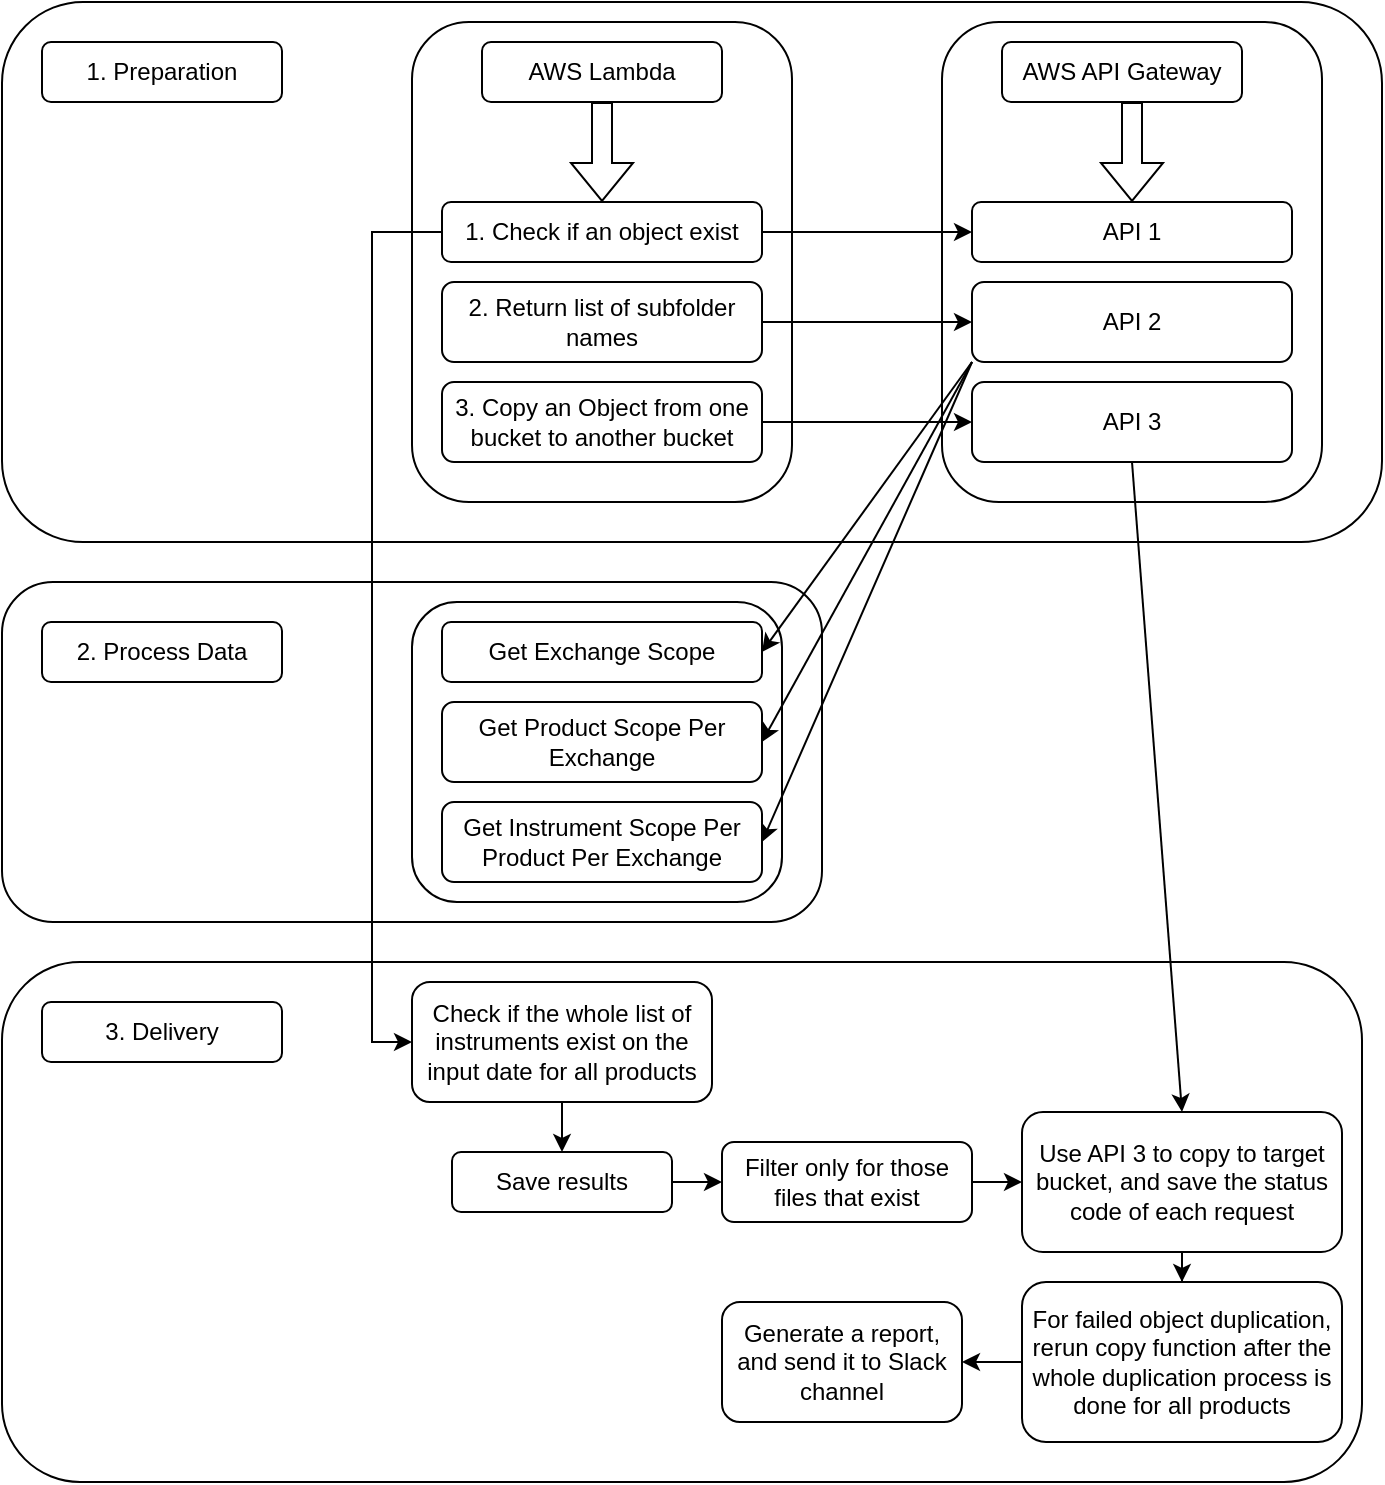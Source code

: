 <mxfile version="28.2.0">
  <diagram name="Page-1" id="wkkrfAakZS2gCEsQOzNK">
    <mxGraphModel dx="1234" dy="731" grid="1" gridSize="10" guides="1" tooltips="1" connect="1" arrows="1" fold="1" page="1" pageScale="1" pageWidth="850" pageHeight="1100" math="0" shadow="0">
      <root>
        <mxCell id="0" />
        <mxCell id="1" parent="0" />
        <mxCell id="3ywKKGpvwJczeCODJA8Q-42" value="" style="rounded=1;whiteSpace=wrap;html=1;" vertex="1" parent="1">
          <mxGeometry x="337.5" y="530" width="185" height="150" as="geometry" />
        </mxCell>
        <mxCell id="3ywKKGpvwJczeCODJA8Q-24" value="" style="rounded=1;whiteSpace=wrap;html=1;" vertex="1" parent="1">
          <mxGeometry x="130" y="330" width="410" height="170" as="geometry" />
        </mxCell>
        <mxCell id="3ywKKGpvwJczeCODJA8Q-26" value="" style="rounded=1;whiteSpace=wrap;html=1;" vertex="1" parent="1">
          <mxGeometry x="335" y="340" width="185" height="150" as="geometry" />
        </mxCell>
        <mxCell id="3ywKKGpvwJczeCODJA8Q-23" value="" style="rounded=1;whiteSpace=wrap;html=1;" vertex="1" parent="1">
          <mxGeometry x="130" y="40" width="690" height="270" as="geometry" />
        </mxCell>
        <mxCell id="3ywKKGpvwJczeCODJA8Q-13" value="" style="rounded=1;whiteSpace=wrap;html=1;" vertex="1" parent="1">
          <mxGeometry x="600" y="50" width="190" height="240" as="geometry" />
        </mxCell>
        <mxCell id="3ywKKGpvwJczeCODJA8Q-11" value="" style="rounded=1;whiteSpace=wrap;html=1;" vertex="1" parent="1">
          <mxGeometry x="335" y="50" width="190" height="240" as="geometry" />
        </mxCell>
        <mxCell id="3ywKKGpvwJczeCODJA8Q-4" value="" style="rounded=1;whiteSpace=wrap;html=1;" vertex="1" parent="1">
          <mxGeometry x="130" y="520" width="680" height="260" as="geometry" />
        </mxCell>
        <mxCell id="3ywKKGpvwJczeCODJA8Q-1" value="Get Exchange Scope" style="rounded=1;whiteSpace=wrap;html=1;" vertex="1" parent="1">
          <mxGeometry x="350" y="350" width="160" height="30" as="geometry" />
        </mxCell>
        <mxCell id="3ywKKGpvwJczeCODJA8Q-2" value="Get Product Scope Per Exchange" style="rounded=1;whiteSpace=wrap;html=1;" vertex="1" parent="1">
          <mxGeometry x="350" y="390" width="160" height="40" as="geometry" />
        </mxCell>
        <mxCell id="3ywKKGpvwJczeCODJA8Q-3" value="Get Instrument Scope Per Product Per Exchange" style="rounded=1;whiteSpace=wrap;html=1;" vertex="1" parent="1">
          <mxGeometry x="350" y="440" width="160" height="40" as="geometry" />
        </mxCell>
        <mxCell id="3ywKKGpvwJczeCODJA8Q-20" style="edgeStyle=orthogonalEdgeStyle;rounded=0;orthogonalLoop=1;jettySize=auto;html=1;exitX=1;exitY=0.5;exitDx=0;exitDy=0;entryX=0;entryY=0.5;entryDx=0;entryDy=0;" edge="1" parent="1" source="3ywKKGpvwJczeCODJA8Q-6" target="3ywKKGpvwJczeCODJA8Q-15">
          <mxGeometry relative="1" as="geometry" />
        </mxCell>
        <mxCell id="3ywKKGpvwJczeCODJA8Q-56" style="edgeStyle=orthogonalEdgeStyle;rounded=0;orthogonalLoop=1;jettySize=auto;html=1;exitX=0;exitY=0.5;exitDx=0;exitDy=0;entryX=0;entryY=0.5;entryDx=0;entryDy=0;" edge="1" parent="1" source="3ywKKGpvwJczeCODJA8Q-6" target="3ywKKGpvwJczeCODJA8Q-43">
          <mxGeometry relative="1" as="geometry" />
        </mxCell>
        <mxCell id="3ywKKGpvwJczeCODJA8Q-6" value="1. Check if an object exist" style="rounded=1;whiteSpace=wrap;html=1;" vertex="1" parent="1">
          <mxGeometry x="350" y="140" width="160" height="30" as="geometry" />
        </mxCell>
        <mxCell id="3ywKKGpvwJczeCODJA8Q-22" style="edgeStyle=orthogonalEdgeStyle;rounded=0;orthogonalLoop=1;jettySize=auto;html=1;exitX=1;exitY=0.5;exitDx=0;exitDy=0;entryX=0;entryY=0.5;entryDx=0;entryDy=0;" edge="1" parent="1" source="3ywKKGpvwJczeCODJA8Q-7" target="3ywKKGpvwJczeCODJA8Q-16">
          <mxGeometry relative="1" as="geometry" />
        </mxCell>
        <mxCell id="3ywKKGpvwJczeCODJA8Q-7" value="2. Return list of subfolder names" style="rounded=1;whiteSpace=wrap;html=1;" vertex="1" parent="1">
          <mxGeometry x="350" y="180" width="160" height="40" as="geometry" />
        </mxCell>
        <mxCell id="3ywKKGpvwJczeCODJA8Q-8" value="1. Preparation" style="rounded=1;whiteSpace=wrap;html=1;" vertex="1" parent="1">
          <mxGeometry x="150" y="60" width="120" height="30" as="geometry" />
        </mxCell>
        <mxCell id="3ywKKGpvwJczeCODJA8Q-9" value="AWS Lambda" style="rounded=1;whiteSpace=wrap;html=1;" vertex="1" parent="1">
          <mxGeometry x="370" y="60" width="120" height="30" as="geometry" />
        </mxCell>
        <mxCell id="3ywKKGpvwJczeCODJA8Q-10" value="AWS API Gateway" style="rounded=1;whiteSpace=wrap;html=1;" vertex="1" parent="1">
          <mxGeometry x="630" y="60" width="120" height="30" as="geometry" />
        </mxCell>
        <mxCell id="3ywKKGpvwJczeCODJA8Q-12" value="" style="shape=flexArrow;endArrow=classic;html=1;rounded=0;entryX=0.5;entryY=0;entryDx=0;entryDy=0;exitX=0.5;exitY=1;exitDx=0;exitDy=0;" edge="1" parent="1" source="3ywKKGpvwJczeCODJA8Q-9" target="3ywKKGpvwJczeCODJA8Q-6">
          <mxGeometry width="50" height="50" relative="1" as="geometry">
            <mxPoint x="430" y="100" as="sourcePoint" />
            <mxPoint x="480" y="200" as="targetPoint" />
          </mxGeometry>
        </mxCell>
        <mxCell id="3ywKKGpvwJczeCODJA8Q-15" value="API 1" style="rounded=1;whiteSpace=wrap;html=1;" vertex="1" parent="1">
          <mxGeometry x="615" y="140" width="160" height="30" as="geometry" />
        </mxCell>
        <mxCell id="3ywKKGpvwJczeCODJA8Q-38" style="rounded=0;orthogonalLoop=1;jettySize=auto;html=1;exitX=0;exitY=1;exitDx=0;exitDy=0;entryX=1;entryY=0.5;entryDx=0;entryDy=0;" edge="1" parent="1" source="3ywKKGpvwJczeCODJA8Q-16" target="3ywKKGpvwJczeCODJA8Q-1">
          <mxGeometry relative="1" as="geometry" />
        </mxCell>
        <mxCell id="3ywKKGpvwJczeCODJA8Q-39" style="rounded=0;orthogonalLoop=1;jettySize=auto;html=1;exitX=0;exitY=1;exitDx=0;exitDy=0;entryX=1;entryY=0.5;entryDx=0;entryDy=0;" edge="1" parent="1" source="3ywKKGpvwJczeCODJA8Q-16" target="3ywKKGpvwJczeCODJA8Q-2">
          <mxGeometry relative="1" as="geometry" />
        </mxCell>
        <mxCell id="3ywKKGpvwJczeCODJA8Q-40" style="rounded=0;orthogonalLoop=1;jettySize=auto;html=1;exitX=0;exitY=1;exitDx=0;exitDy=0;entryX=1;entryY=0.5;entryDx=0;entryDy=0;" edge="1" parent="1" source="3ywKKGpvwJczeCODJA8Q-16" target="3ywKKGpvwJczeCODJA8Q-3">
          <mxGeometry relative="1" as="geometry" />
        </mxCell>
        <mxCell id="3ywKKGpvwJczeCODJA8Q-16" value="API 2" style="rounded=1;whiteSpace=wrap;html=1;" vertex="1" parent="1">
          <mxGeometry x="615" y="180" width="160" height="40" as="geometry" />
        </mxCell>
        <mxCell id="3ywKKGpvwJczeCODJA8Q-17" value="" style="shape=flexArrow;endArrow=classic;html=1;rounded=0;entryX=0.5;entryY=0;entryDx=0;entryDy=0;" edge="1" parent="1" target="3ywKKGpvwJczeCODJA8Q-15">
          <mxGeometry width="50" height="50" relative="1" as="geometry">
            <mxPoint x="695" y="90" as="sourcePoint" />
            <mxPoint x="745" y="200" as="targetPoint" />
          </mxGeometry>
        </mxCell>
        <mxCell id="3ywKKGpvwJczeCODJA8Q-31" value="2. Process Data" style="rounded=1;whiteSpace=wrap;html=1;" vertex="1" parent="1">
          <mxGeometry x="150" y="350" width="120" height="30" as="geometry" />
        </mxCell>
        <mxCell id="3ywKKGpvwJczeCODJA8Q-41" value="3. Delivery" style="rounded=1;whiteSpace=wrap;html=1;" vertex="1" parent="1">
          <mxGeometry x="150" y="540" width="120" height="30" as="geometry" />
        </mxCell>
        <mxCell id="3ywKKGpvwJczeCODJA8Q-46" value="" style="edgeStyle=orthogonalEdgeStyle;rounded=0;orthogonalLoop=1;jettySize=auto;html=1;" edge="1" parent="1" source="3ywKKGpvwJczeCODJA8Q-43" target="3ywKKGpvwJczeCODJA8Q-45">
          <mxGeometry relative="1" as="geometry" />
        </mxCell>
        <mxCell id="3ywKKGpvwJczeCODJA8Q-43" value="Check if the whole list of instruments exist on the input date for all products" style="rounded=1;whiteSpace=wrap;html=1;" vertex="1" parent="1">
          <mxGeometry x="335" y="530" width="150" height="60" as="geometry" />
        </mxCell>
        <mxCell id="3ywKKGpvwJczeCODJA8Q-48" value="" style="edgeStyle=orthogonalEdgeStyle;rounded=0;orthogonalLoop=1;jettySize=auto;html=1;" edge="1" parent="1" source="3ywKKGpvwJczeCODJA8Q-45" target="3ywKKGpvwJczeCODJA8Q-47">
          <mxGeometry relative="1" as="geometry" />
        </mxCell>
        <mxCell id="3ywKKGpvwJczeCODJA8Q-45" value="Save results" style="whiteSpace=wrap;html=1;rounded=1;" vertex="1" parent="1">
          <mxGeometry x="355" y="615" width="110" height="30" as="geometry" />
        </mxCell>
        <mxCell id="3ywKKGpvwJczeCODJA8Q-52" value="" style="edgeStyle=orthogonalEdgeStyle;rounded=0;orthogonalLoop=1;jettySize=auto;html=1;" edge="1" parent="1" source="3ywKKGpvwJczeCODJA8Q-47" target="3ywKKGpvwJczeCODJA8Q-51">
          <mxGeometry relative="1" as="geometry" />
        </mxCell>
        <mxCell id="3ywKKGpvwJczeCODJA8Q-47" value="Filter only for those files that exist" style="whiteSpace=wrap;html=1;rounded=1;" vertex="1" parent="1">
          <mxGeometry x="490" y="610" width="125" height="40" as="geometry" />
        </mxCell>
        <mxCell id="3ywKKGpvwJczeCODJA8Q-59" value="" style="edgeStyle=orthogonalEdgeStyle;rounded=0;orthogonalLoop=1;jettySize=auto;html=1;" edge="1" parent="1" source="3ywKKGpvwJczeCODJA8Q-51" target="3ywKKGpvwJczeCODJA8Q-58">
          <mxGeometry relative="1" as="geometry" />
        </mxCell>
        <mxCell id="3ywKKGpvwJczeCODJA8Q-51" value="Use API 3 to copy to target bucket, and save the status code of each request" style="whiteSpace=wrap;html=1;rounded=1;" vertex="1" parent="1">
          <mxGeometry x="640" y="595" width="160" height="70" as="geometry" />
        </mxCell>
        <mxCell id="3ywKKGpvwJczeCODJA8Q-55" style="edgeStyle=orthogonalEdgeStyle;rounded=0;orthogonalLoop=1;jettySize=auto;html=1;exitX=1;exitY=0.5;exitDx=0;exitDy=0;entryX=0;entryY=0.5;entryDx=0;entryDy=0;" edge="1" parent="1" source="3ywKKGpvwJczeCODJA8Q-53" target="3ywKKGpvwJczeCODJA8Q-54">
          <mxGeometry relative="1" as="geometry" />
        </mxCell>
        <mxCell id="3ywKKGpvwJczeCODJA8Q-53" value="3. Copy an Object from one bucket to another bucket" style="rounded=1;whiteSpace=wrap;html=1;" vertex="1" parent="1">
          <mxGeometry x="350" y="230" width="160" height="40" as="geometry" />
        </mxCell>
        <mxCell id="3ywKKGpvwJczeCODJA8Q-57" style="rounded=0;orthogonalLoop=1;jettySize=auto;html=1;exitX=0.5;exitY=1;exitDx=0;exitDy=0;entryX=0.5;entryY=0;entryDx=0;entryDy=0;" edge="1" parent="1" source="3ywKKGpvwJczeCODJA8Q-54" target="3ywKKGpvwJczeCODJA8Q-51">
          <mxGeometry relative="1" as="geometry" />
        </mxCell>
        <mxCell id="3ywKKGpvwJczeCODJA8Q-54" value="API 3" style="rounded=1;whiteSpace=wrap;html=1;" vertex="1" parent="1">
          <mxGeometry x="615" y="230" width="160" height="40" as="geometry" />
        </mxCell>
        <mxCell id="3ywKKGpvwJczeCODJA8Q-63" value="" style="edgeStyle=orthogonalEdgeStyle;rounded=0;orthogonalLoop=1;jettySize=auto;html=1;" edge="1" parent="1" source="3ywKKGpvwJczeCODJA8Q-58" target="3ywKKGpvwJczeCODJA8Q-62">
          <mxGeometry relative="1" as="geometry" />
        </mxCell>
        <mxCell id="3ywKKGpvwJczeCODJA8Q-58" value="For failed object duplication, rerun copy function after the whole duplication process is done for all products" style="whiteSpace=wrap;html=1;rounded=1;" vertex="1" parent="1">
          <mxGeometry x="640" y="680" width="160" height="80" as="geometry" />
        </mxCell>
        <mxCell id="3ywKKGpvwJczeCODJA8Q-62" value="Generate a report, and send it to Slack channel" style="whiteSpace=wrap;html=1;rounded=1;" vertex="1" parent="1">
          <mxGeometry x="490" y="690" width="120" height="60" as="geometry" />
        </mxCell>
      </root>
    </mxGraphModel>
  </diagram>
</mxfile>
